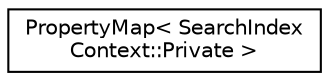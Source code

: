 digraph "Graphical Class Hierarchy"
{
 // LATEX_PDF_SIZE
  edge [fontname="Helvetica",fontsize="10",labelfontname="Helvetica",labelfontsize="10"];
  node [fontname="Helvetica",fontsize="10",shape=record];
  rankdir="LR";
  Node0 [label="PropertyMap\< SearchIndex\lContext::Private \>",height=0.2,width=0.4,color="black", fillcolor="white", style="filled",URL="$classPropertyMap.html",tooltip=" "];
}
